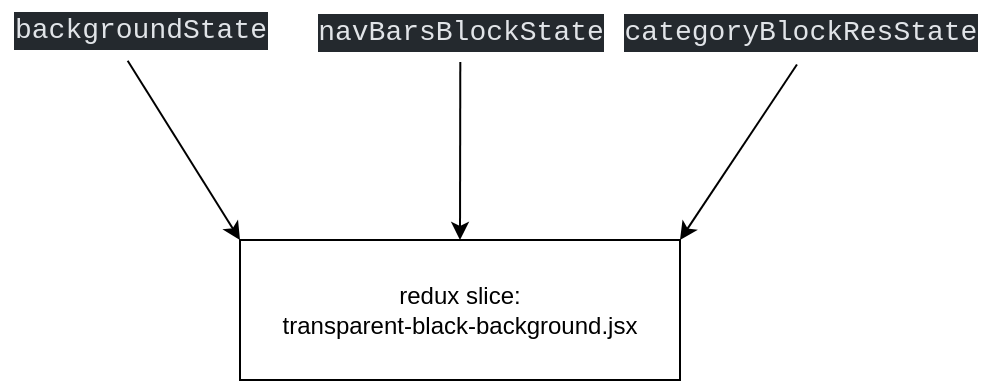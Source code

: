 <mxfile>
    <diagram id="E6Xo6tVP4dnGbnKAdu6Q" name="Page-1">
        <mxGraphModel dx="710" dy="416" grid="1" gridSize="10" guides="1" tooltips="1" connect="1" arrows="1" fold="1" page="1" pageScale="1" pageWidth="850" pageHeight="1100" math="0" shadow="0">
            <root>
                <mxCell id="0"/>
                <mxCell id="1" parent="0"/>
                <mxCell id="11" value="redux slice:&lt;br&gt;transparent-black-background.jsx" style="rounded=0;whiteSpace=wrap;html=1;" vertex="1" parent="1">
                    <mxGeometry x="230" y="140" width="220" height="70" as="geometry"/>
                </mxCell>
                <mxCell id="13" value="&lt;div style=&quot;color: rgb(225, 228, 232); background-color: rgb(36, 41, 46); font-family: Consolas, &amp;quot;Courier New&amp;quot;, monospace; font-size: 14px; line-height: 19px;&quot;&gt;backgroundState&lt;/div&gt;" style="text;html=1;align=center;verticalAlign=middle;resizable=0;points=[];autosize=1;strokeColor=none;fillColor=none;rounded=0;" vertex="1" parent="1">
                    <mxGeometry x="110" y="20" width="140" height="30" as="geometry"/>
                </mxCell>
                <mxCell id="16" value="&lt;div style=&quot;color: rgb(225, 228, 232); background-color: rgb(36, 41, 46); font-family: Consolas, &amp;quot;Courier New&amp;quot;, monospace; font-size: 14px; line-height: 19px;&quot;&gt;navBarsBlockState&lt;/div&gt;" style="text;html=1;align=center;verticalAlign=middle;resizable=0;points=[];autosize=1;strokeColor=none;fillColor=none;rounded=0;" vertex="1" parent="1">
                    <mxGeometry x="265" y="21" width="150" height="30" as="geometry"/>
                </mxCell>
                <mxCell id="18" value="&lt;div style=&quot;color: rgb(225, 228, 232); background-color: rgb(36, 41, 46); font-family: Consolas, &amp;quot;Courier New&amp;quot;, monospace; font-size: 14px; line-height: 19px;&quot;&gt;categoryBlockResState&lt;/div&gt;" style="text;html=1;align=center;verticalAlign=middle;resizable=0;points=[];autosize=1;strokeColor=none;fillColor=none;rounded=0;" vertex="1" parent="1">
                    <mxGeometry x="415" y="21" width="190" height="30" as="geometry"/>
                </mxCell>
                <mxCell id="137" value="" style="edgeStyle=none;orthogonalLoop=1;jettySize=auto;html=1;exitX=0.501;exitY=0.999;exitDx=0;exitDy=0;exitPerimeter=0;" edge="1" parent="1" source="16">
                    <mxGeometry width="100" relative="1" as="geometry">
                        <mxPoint x="260" y="80" as="sourcePoint"/>
                        <mxPoint x="340" y="140" as="targetPoint"/>
                        <Array as="points"/>
                    </mxGeometry>
                </mxCell>
                <mxCell id="140" value="" style="edgeStyle=none;orthogonalLoop=1;jettySize=auto;html=1;exitX=0.492;exitY=1.042;exitDx=0;exitDy=0;exitPerimeter=0;entryX=1;entryY=0;entryDx=0;entryDy=0;" edge="1" parent="1" source="18" target="11">
                    <mxGeometry width="100" relative="1" as="geometry">
                        <mxPoint x="350.15" y="60.97" as="sourcePoint"/>
                        <mxPoint x="350" y="150" as="targetPoint"/>
                        <Array as="points"/>
                    </mxGeometry>
                </mxCell>
                <mxCell id="142" value="" style="edgeStyle=none;orthogonalLoop=1;jettySize=auto;html=1;entryX=0;entryY=0;entryDx=0;entryDy=0;exitX=0.456;exitY=1.012;exitDx=0;exitDy=0;exitPerimeter=0;" edge="1" parent="1" source="13" target="11">
                    <mxGeometry width="100" relative="1" as="geometry">
                        <mxPoint x="170" y="60" as="sourcePoint"/>
                        <mxPoint x="120" y="137.74" as="targetPoint"/>
                        <Array as="points"/>
                    </mxGeometry>
                </mxCell>
            </root>
        </mxGraphModel>
    </diagram>
</mxfile>